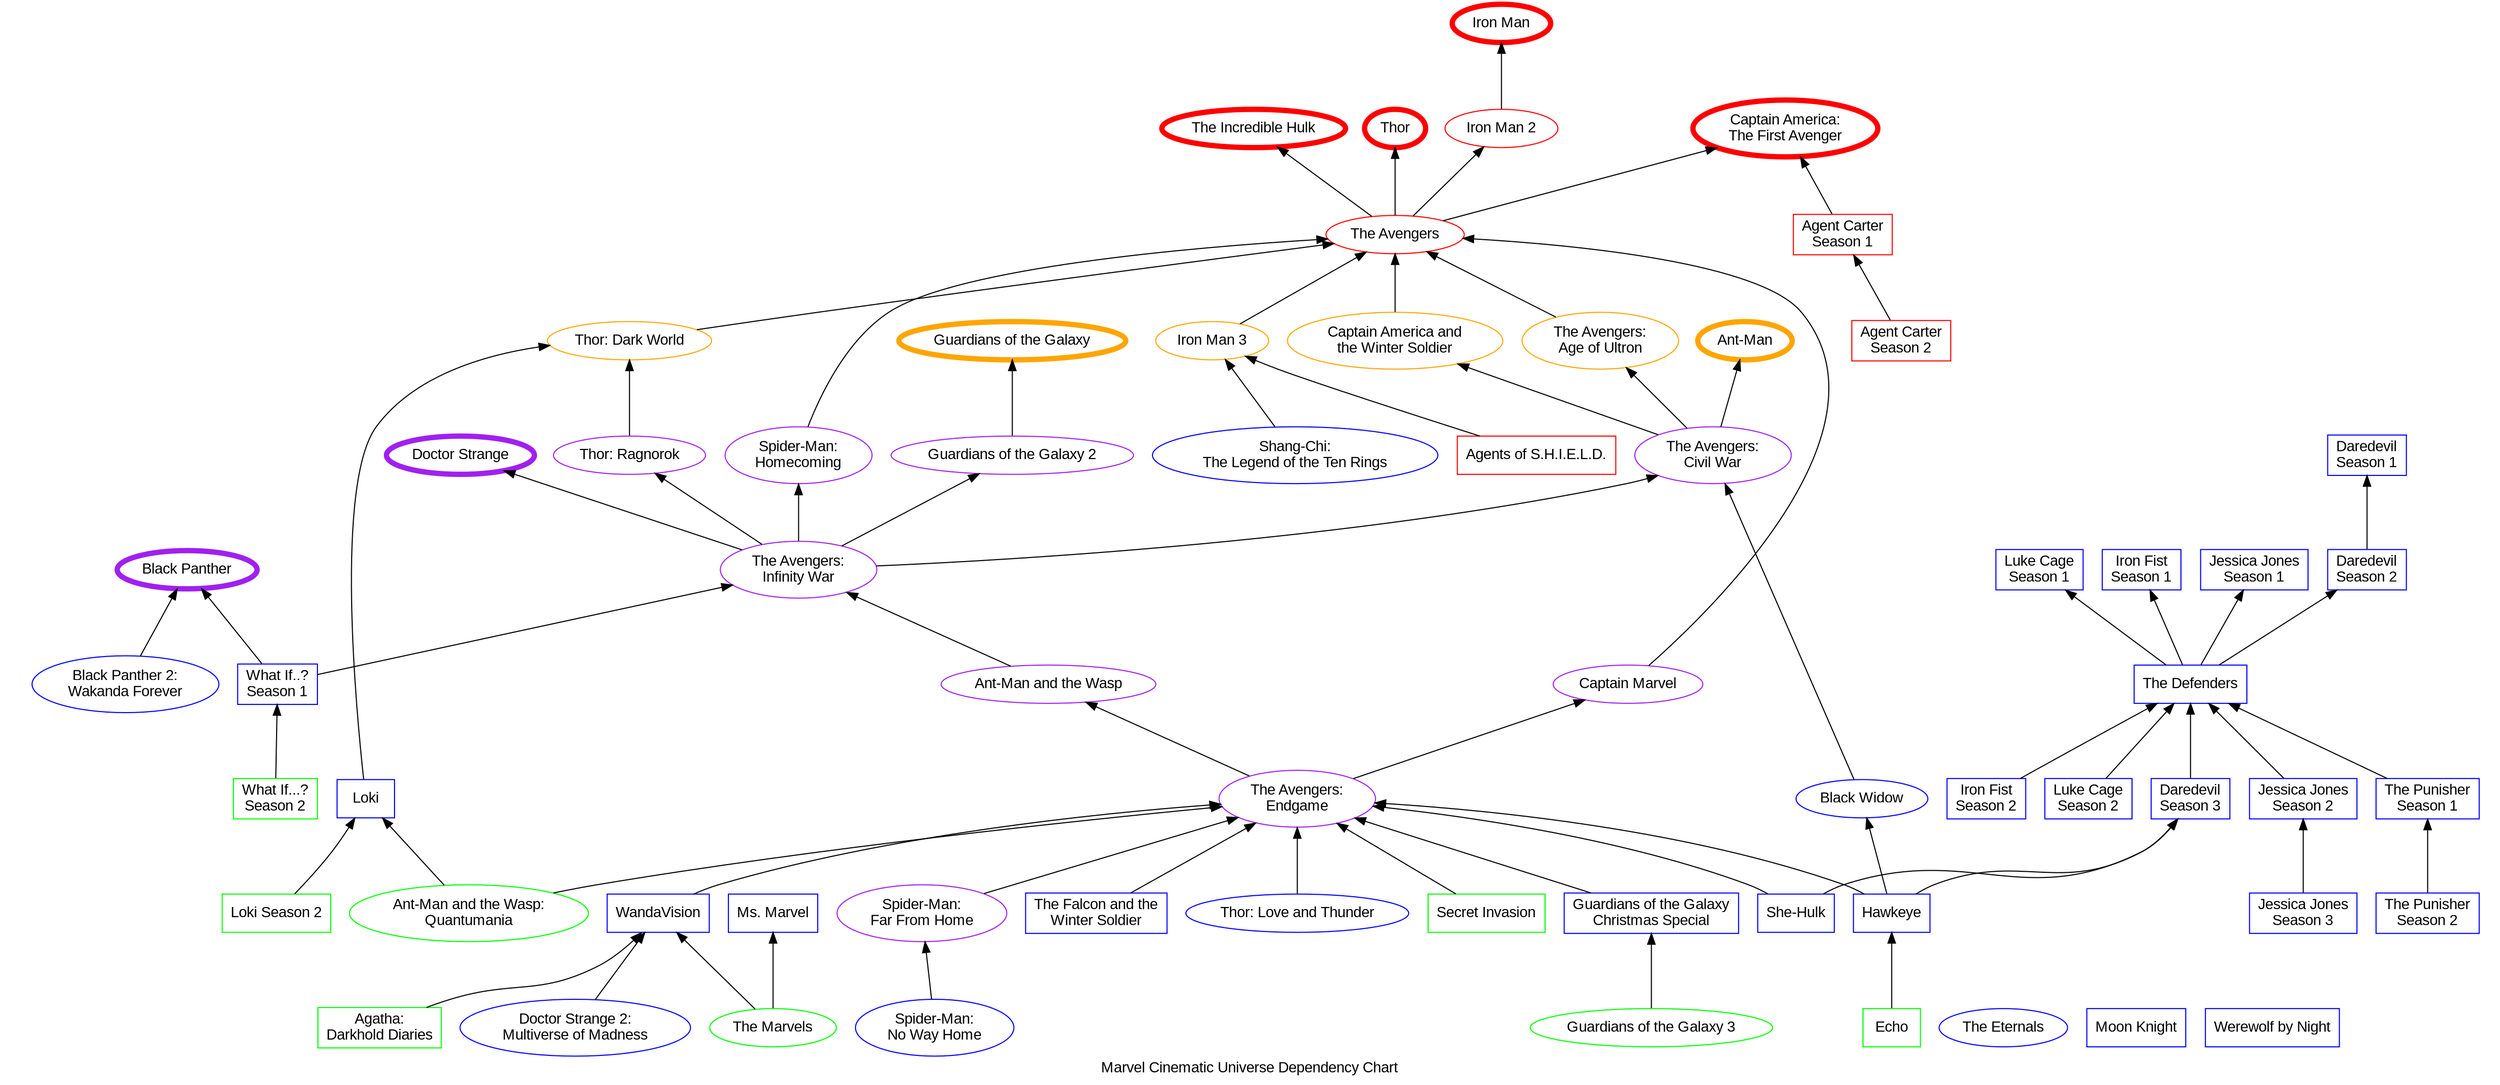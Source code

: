 digraph mcu {
  label="Marvel Cinematic Universe Dependency Chart";
  ranksep=0.75;
  
  graph [fontname="Arial" rankdir="BT"];
  node [fontname="Arial"];
  edge [fontname="Arial"];

  # Phase 1
  ironman1 [label="Iron Man" color=red penwidth=5]
  thehulk [label="The Incredible Hulk" color=red penwidth=5]
  ironman2 [label="Iron Man 2" color=red]
  capamerica1 [label="Captain America:\nThe First Avenger" color=red penwidth=5]
  thor1 [label="Thor" color=red penwidth=5]
  avengers [label="The Avengers" color=red]

  # Phase 2
  ironman3 [label="Iron Man 3" color=orange]
  thor2 [label="Thor: Dark World" color=orange]
  capamerica2 [label="Captain America and\nthe Winter Soldier" color=orange]
  guardians1 [label="Guardians of the Galaxy" color=orange penwidth=5]
  ageofultron [label="The Avengers:\nAge of Ultron" color=orange]
  antman [label="Ant-Man" color=orange penwidth=5]

  # Phase 3
  civilwar [label="The Avengers:\nCivil War" color=purple]
  docstrange [label="Doctor Strange" color=purple penwidth=5]
  guardians2 [label="Guardians of the Galaxy 2" color=purple]
  spidey1 [label="Spider-Man:\nHomecoming" color=purple]
  thor3 [label="Thor: Ragnorok" color=purple]
  subgraph cluster_oddball {
      graph [style="invis"];
      bpanther1 [label="Black Panther" color=purple penwidth=5];
      bpanther2 [label="Black Panther 2:\nWakanda Forever" color=blue];
      whatif1 [label="What If..?\nSeason 1" color=blue shape=box];
      whatif2 [label="What If...?\nSeason 2" color=green shape=box];
  }
  infinitywar [label="The Avengers:\nInfinity War" color=purple]
  antman2 [label="Ant-Man and the Wasp" color=purple]
  capmarvel [label="Captain Marvel" color=purple]
  endgame [label="The Avengers:\nEndgame" color=purple]
  spidey2 [label="Spider-Man:\nFar From Home" color=purple]

  # Phase 4
  wandavision [label="WandaVision" color=blue shape=box];
  falcon [label="The Falcon and the\nWinter Soldier" color=blue shape=box]
  loki1 [label="Loki" color=blue shape=box]
  bwidow [label="Black Widow" color=blue]
  shangchi [label="Shang-Chi:\nThe Legend of the Ten Rings" color=blue]
  eternals [label="The Eternals" color=blue]
  hawkeye [label="Hawkeye" color=blue shape=box]
  spidey3 [label="Spider-Man:\nNo Way Home" color=blue]
  moonknight [label="Moon Knight" color=blue shape=box]
  docstrange2 [label="Doctor Strange 2:\nMultiverse of Madness" color=blue]
  msmarvel [label="Ms. Marvel" color=blue shape=box]
  thor4 [label="Thor: Love and Thunder" color=blue]
  shehulk [label="She-Hulk" color=blue shape=box]
  werewolf [label="Werewolf by Night" color=blue shape=box]
  guardiansxmas [label="Guardians of the Galaxy\nChristmas Special" color=blue shape=box]

  # Phase 5
  antman3 [label="Ant-Man and the Wasp:\nQuantumania" color=green]
  guardians3 [label="Guardians of the Galaxy 3" color=green]
  secretinvasion [label="Secret Invasion" color=green shape=box]
  loki2 [label="Loki Season 2" color=green shape=box]
  themarvels [label="The Marvels" color=green]
  echo [label="Echo" color=green shape=box]
  darkhold [label="Agatha:\nDarkhold Diaries" color=green shape=box]

  # TV Series
  agentshield [label="Agents of S.H.I.E.L.D." color=red shape=box]
  agentcarter1 [label="Agent Carter\nSeason 1" color=red shape=box]
  agentcarter2 [label="Agent Carter\nSeason 2" color=red shape=box]

  # Defenders Saga
  subgraph cluster_defenders {
  graph [style="invis"];
  daredevil1 [label="Daredevil\nSeason 1" color=blue shape=box]
  jjones1 [label="Jessica Jones\nSeason 1" color=blue shape=box]
  daredevil2 [label="Daredevil\nSeason 2" color=blue shape=box]
  lukecage1 [label="Luke Cage\nSeason 1" color=blue shape=box]
  ironfist1 [label="Iron Fist\nSeason 1" color=blue shape=box]
  defenders [label="The Defenders" color=blue shape=box]
  punisher1 [label="The Punisher\nSeason 1" color=blue shape=box]
  jjones2 [label="Jessica Jones\nSeason 2" color=blue shape=box]
  lukecage2 [label="Luke Cage\nSeason 2" color=blue shape=box]
  ironfist2 [label="Iron Fist\nSeason 2" color=blue shape=box]
  daredevil3 [label="Daredevil\nSeason 3" color=blue shape=box]
  punisher2 [label="The Punisher\nSeason 2" color=blue shape=box]
  jjones3 [label="Jessica Jones\nSeason 3" color=blue shape=box]
  }
  
  #### Dependencies

  # Iron Man 2 builds on Iron Man 1
  ironman2 -> ironman1

  # Introduces Black Widow and War Machine
  avengers -> ironman2

  # Introduces Thor and Loki
  avengers -> thor1

  # Introduces Captain America and Bucky Barnes
  avengers -> capamerica1

  # Introduces Hulk
  avengers -> thehulk

  # Stark's emotions in Iron Man 3 are all about battle of NYC.
  ironman3 -> avengers;

  # Thor's experiences with Loki are formative in The Dark World.
  thor2 -> avengers;

  # The Avengers establishes Captain America as a member of S.H.I.E.L.D.
  capamerica2 -> avengers;

  # Spiderman starts with a cleanup of the battle of NYC.
  spidey1 -> avengers;

  # The battle of NYC and Stark's subsequent fears are what push Stark to create
  # Ultron.
  ageofultron -> avengers;

  # The Winter Soldier is a pivotal character in Civil War.
  civilwar -> capamerica2;

  # The central plot depends on Tony nearly destroying the world with Ultron.
  civilwar -> ageofultron;

  # Antman participates in Civil War.
  civilwar -> antman;

  # The Guardians of the Galaxy need to be established.
  guardians2 -> guardians1;

  thor3 -> thor2;
  
  # Thor 2 introduces Reality Infinity Stone, also pushes Thor to be homeless,
  # Loki to find a better version of himself.
  infinitywar -> thor3;

  # Establishes a divided and weakened Avengers, reveals Wakanda as a power,
  # and highlights Vision as the keeper of the Mind infinity stone.
  infinitywar -> civilwar;

  # Black Widow is on the run for violating the Sokovia Accords, established in
  # Civil War.
  bwidow -> civilwar;

  # Introduces Doctor Strange, Time infinity stone.
  infinitywar -> docstrange;

  # Introduces guardians, Mantis, Power infinity stone.
  infinitywar -> guardians2;

  # The Avengers introduces Nick Fury.
  capmarvel -> avengers;

  # Captain Marvel needs to be introduced for Endgame
  endgame -> capmarvel;

  # Peter and Tony's relationship is assumed in Infinity War.
  infinitywar -> spidey1;

  # Spiderman 2 is post-Blip, Tony is gone, Fury tries to step in.
  spidey2 -> endgame;

  # Plot of Spiderman 3 depends on post-credits Spiderman 2 scene.
  spidey3 -> spidey2;

  # Backstory on why Wanda is so messed up.
  wandavision -> endgame

  # Kang the Conqueror is introduced in Loki.  Without it, Quantumania
  # falls totally flat (who is this Kang guy anyway?).  Probably a
  # reason for its poor reviews.
  antman3 -> loki1;

  # Multiverse of Madness is not comprehensible without knowing the events
  # of WandaVision.  This is a strong dependency.
  docstrange2 -> wandavision;

  # Wakanda Forever proceeds directly from Black Panther, with very little
  # influence on the plot from the greater MCU.
  bpanther2 -> bpanther1;

  # Infinity War and its dependencies are almost enough to entirely
  # grasp whatif's variants and overarching plot.
  whatif1 -> infinitywar

  # What If..? has an episode incorporating Killmonger, not appearing in Infinity
  # War but only introduced in Black Panther
  whatif1 -> bpanther1

  # What If 2 has no post-Infinity War references, so it really only depends
  # on What If 1.
  whatif2 -> whatif1

  # This is bizarre, but the *end credit scene* of Ant-Man and the
  # Wasp is kind of plot critical, showing how Scott was trapped in
  # the quantum realm during the blip.  The beginning of endgame makes
  # no damn sense without this crucial scene.
  antman2 -> infinitywar;
  endgame -> antman2;

  # Antman3 definitively starts post-Blip.
  antman3 -> endgame;

  # Main character gains superpowers from Wandavision events.
  themarvels -> wandavision;

  # Main character gains superpowers from Ms. Marvel events.
  themarvels -> msmarvel;

  # Agent Carter introduced
  agentcarter1 -> capamerica1
  agentcarter2 -> agentcarter1
  
  # Iron Man 3 has the Mandarin, which appears later in Shang Chi
  shangchi -> ironman3;

  # Iron Man 3 introduces the Extremis virus, a plot point in Agents
  agentshield -> ironman3;

  # Direct sequels
  defenders -> daredevil2 -> daredevil1;
  defenders -> jjones1;
  defenders -> lukecage1;
  defenders -> ironfist1;
  daredevil3 -> defenders;
  jjones2 -> defenders;
  lukecage2 -> defenders;
  ironfist2 -> defenders;
  punisher1 -> defenders;
  punisher2 -> punisher1;
  jjones3 -> jjones2

  # Loki needs context from Thor: Dark World where Frigga dies, and
  # the Avengers where his variant diverges.
  loki2 -> loki1 -> thor2;

  # Part of plot needs Clint's failure to save Natasha
  hawkeye -> endgame;

  # Kingpin's reappearance as a villain happens in Hawkeye
  hawkeye -> daredevil3;

  # Part of plot revolves around Yelena's anger at Clint
  hawkeye -> bwidow;

  # Smart Hulk appears in Endgame, and She-Hulk starts with her
  # relationship with Bruce
  shehulk -> endgame;

  # Daredevil figures in She-Hulk Epi 8.
  shehulk -> daredevil3;

  # Part of Secret Invasion is that Fury has lost his contacts
  # after the Blip
  secretinvasion -> endgame;

  # Agatha is introduced in Wandavision
  darkhold -> wandavision;

  # The main story line for Falcon is post-Blip after Cap America gives up his
  # shield.
  falcon -> endgame;

  # The beginning starts with Thor's hanging out with the Guardians, which
  # happens in Endgame
  thor4 -> endgame;

  # Spurred by the events of Endgame and depends on being post-Blip.
  guardiansxmas -> endgame

  # The Guardian's Christmas special clarifies the relationship
  # between Quill and Mantis and sets up the beginning of Guardians 3.
  guardians3 -> guardiansxmas;

  # Echo is introduced in Hawkeye
  echo -> hawkeye;
}
